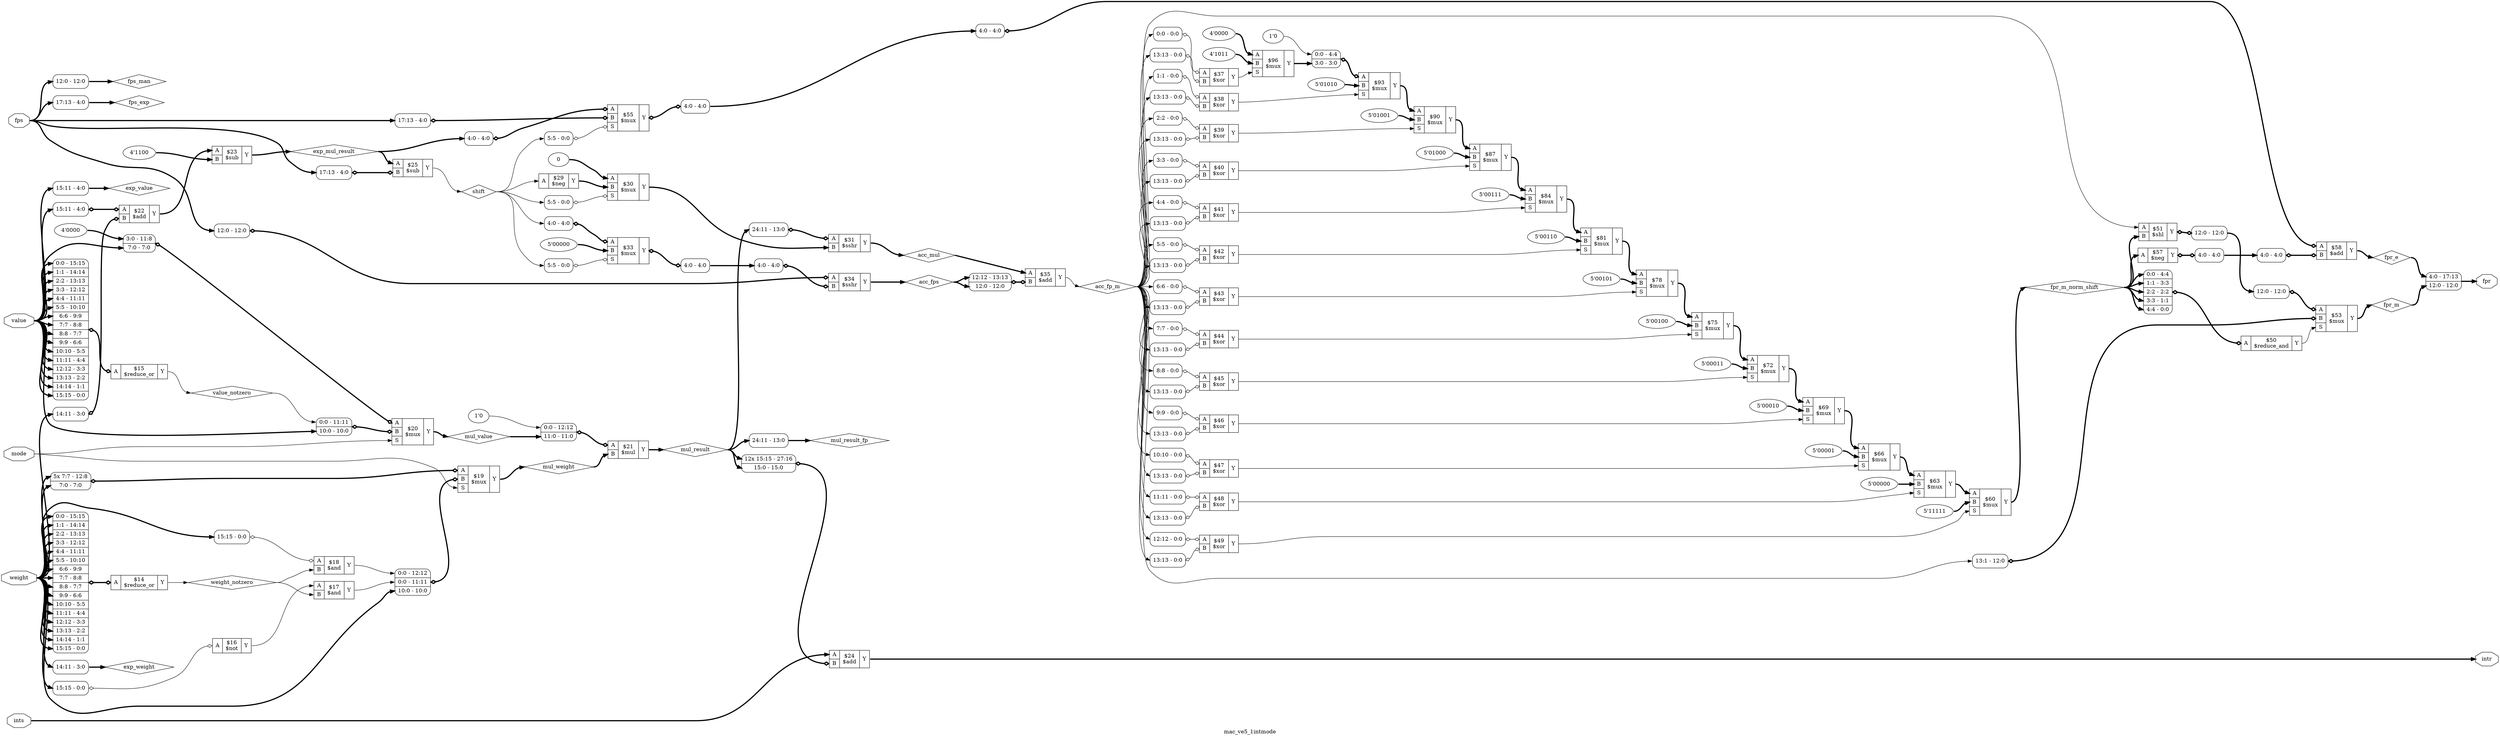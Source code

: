 digraph "mac_ve5_1intmode" {
label="mac_ve5_1intmode";
rankdir="LR";
remincross=true;
n38 [ shape=diamond, label="acc_fp_m", color="black", fontcolor="black" ];
n39 [ shape=diamond, label="acc_fps", color="black", fontcolor="black" ];
n40 [ shape=diamond, label="acc_mul", color="black", fontcolor="black" ];
n41 [ shape=diamond, label="exp_mul_result", color="black", fontcolor="black" ];
n42 [ shape=diamond, label="exp_value", color="black", fontcolor="black" ];
n43 [ shape=diamond, label="exp_weight", color="black", fontcolor="black" ];
n44 [ shape=octagon, label="fpr", color="black", fontcolor="black" ];
n45 [ shape=diamond, label="fpr_e", color="black", fontcolor="black" ];
n46 [ shape=diamond, label="fpr_m", color="black", fontcolor="black" ];
n47 [ shape=diamond, label="fpr_m_norm_shift", color="black", fontcolor="black" ];
n48 [ shape=octagon, label="fps", color="black", fontcolor="black" ];
n49 [ shape=diamond, label="fps_exp", color="black", fontcolor="black" ];
n50 [ shape=diamond, label="fps_man", color="black", fontcolor="black" ];
n51 [ shape=octagon, label="intr", color="black", fontcolor="black" ];
n52 [ shape=octagon, label="ints", color="black", fontcolor="black" ];
n53 [ shape=octagon, label="mode", color="black", fontcolor="black" ];
n54 [ shape=diamond, label="mul_result", color="black", fontcolor="black" ];
n55 [ shape=diamond, label="mul_result_fp", color="black", fontcolor="black" ];
n56 [ shape=diamond, label="mul_value", color="black", fontcolor="black" ];
n57 [ shape=diamond, label="mul_weight", color="black", fontcolor="black" ];
n58 [ shape=diamond, label="shift", color="black", fontcolor="black" ];
n59 [ shape=octagon, label="value", color="black", fontcolor="black" ];
n60 [ shape=diamond, label="value_notzero", color="black", fontcolor="black" ];
n61 [ shape=octagon, label="weight", color="black", fontcolor="black" ];
n62 [ shape=diamond, label="weight_notzero", color="black", fontcolor="black" ];
{ rank="source"; n48; n52; n53; n59; n61;}
{ rank="sink"; n44; n51;}
c66 [ shape=record, label="{{<p63> A|<p64> B}|$22\n$add|{<p65> Y}}" ];
x0 [ shape=record, style=rounded, label="<s0> 15:11 - 4:0 " ];
x0:e -> c66:p63:w [arrowhead=odiamond, arrowtail=odiamond, dir=both, color="black", style="setlinewidth(3)", label=""];
x1 [ shape=record, style=rounded, label="<s0> 14:11 - 3:0 " ];
x1:e -> c66:p64:w [arrowhead=odiamond, arrowtail=odiamond, dir=both, color="black", style="setlinewidth(3)", label=""];
c67 [ shape=record, label="{{<p63> A|<p64> B}|$24\n$add|{<p65> Y}}" ];
x2 [ shape=record, style=rounded, label="<s12> 12x 15:15 - 27:16 |<s0> 15:0 - 15:0 " ];
x2:e -> c67:p64:w [arrowhead=odiamond, arrowtail=odiamond, dir=both, color="black", style="setlinewidth(3)", label=""];
c68 [ shape=record, label="{{<p63> A|<p64> B}|$35\n$add|{<p65> Y}}" ];
x3 [ shape=record, style=rounded, label="<s1> 12:12 - 13:13 |<s0> 12:0 - 12:0 " ];
x3:e -> c68:p64:w [arrowhead=odiamond, arrowtail=odiamond, dir=both, color="black", style="setlinewidth(3)", label=""];
c69 [ shape=record, label="{{<p63> A|<p64> B}|$58\n$add|{<p65> Y}}" ];
x4 [ shape=record, style=rounded, label="<s0> 4:0 - 4:0 " ];
x4:e -> c69:p63:w [arrowhead=odiamond, arrowtail=odiamond, dir=both, color="black", style="setlinewidth(3)", label=""];
x5 [ shape=record, style=rounded, label="<s0> 4:0 - 4:0 " ];
x5:e -> c69:p64:w [arrowhead=odiamond, arrowtail=odiamond, dir=both, color="black", style="setlinewidth(3)", label=""];
c70 [ shape=record, label="{{<p63> A|<p64> B}|$17\n$and|{<p65> Y}}" ];
c71 [ shape=record, label="{{<p63> A|<p64> B}|$18\n$and|{<p65> Y}}" ];
x6 [ shape=record, style=rounded, label="<s0> 15:15 - 0:0 " ];
x6:e -> c71:p63:w [arrowhead=odiamond, arrowtail=odiamond, dir=both, color="black", label=""];
v8 [ label="1'0" ];
c72 [ shape=record, label="{{<p63> A|<p64> B}|$21\n$mul|{<p65> Y}}" ];
x7 [ shape=record, style=rounded, label="<s1> 0:0 - 12:12 |<s0> 11:0 - 11:0 " ];
x7:e -> c72:p63:w [arrowhead=odiamond, arrowtail=odiamond, dir=both, color="black", style="setlinewidth(3)", label=""];
c73 [ shape=record, label="{{<p63> A}|$29\n$neg|{<p65> Y}}" ];
c74 [ shape=record, label="{{<p63> A}|$57\n$neg|{<p65> Y}}" ];
x9 [ shape=record, style=rounded, label="<s0> 4:0 - 4:0 " ];
c74:p65:e -> x9:w [arrowhead=odiamond, arrowtail=odiamond, dir=both, color="black", style="setlinewidth(3)", label=""];
c75 [ shape=record, label="{{<p63> A}|$16\n$not|{<p65> Y}}" ];
x10 [ shape=record, style=rounded, label="<s0> 15:15 - 0:0 " ];
x10:e -> c75:p63:w [arrowhead=odiamond, arrowtail=odiamond, dir=both, color="black", label=""];
v11 [ label="5'11111" ];
c77 [ shape=record, label="{{<p63> A|<p64> B|<p76> S}|$60\n$mux|{<p65> Y}}" ];
v12 [ label="5'00000" ];
c78 [ shape=record, label="{{<p63> A|<p64> B|<p76> S}|$63\n$mux|{<p65> Y}}" ];
v13 [ label="5'00001" ];
c79 [ shape=record, label="{{<p63> A|<p64> B|<p76> S}|$66\n$mux|{<p65> Y}}" ];
v14 [ label="5'00010" ];
c80 [ shape=record, label="{{<p63> A|<p64> B|<p76> S}|$69\n$mux|{<p65> Y}}" ];
v15 [ label="5'00011" ];
c81 [ shape=record, label="{{<p63> A|<p64> B|<p76> S}|$72\n$mux|{<p65> Y}}" ];
v16 [ label="5'00100" ];
c82 [ shape=record, label="{{<p63> A|<p64> B|<p76> S}|$75\n$mux|{<p65> Y}}" ];
v17 [ label="5'00101" ];
c83 [ shape=record, label="{{<p63> A|<p64> B|<p76> S}|$78\n$mux|{<p65> Y}}" ];
v18 [ label="5'00110" ];
c84 [ shape=record, label="{{<p63> A|<p64> B|<p76> S}|$81\n$mux|{<p65> Y}}" ];
v19 [ label="5'00111" ];
c85 [ shape=record, label="{{<p63> A|<p64> B|<p76> S}|$84\n$mux|{<p65> Y}}" ];
v20 [ label="5'01000" ];
c86 [ shape=record, label="{{<p63> A|<p64> B|<p76> S}|$87\n$mux|{<p65> Y}}" ];
v21 [ label="5'01001" ];
c87 [ shape=record, label="{{<p63> A|<p64> B|<p76> S}|$90\n$mux|{<p65> Y}}" ];
v23 [ label="1'0" ];
v24 [ label="5'01010" ];
c88 [ shape=record, label="{{<p63> A|<p64> B|<p76> S}|$93\n$mux|{<p65> Y}}" ];
x22 [ shape=record, style=rounded, label="<s1> 0:0 - 4:4 |<s0> 3:0 - 3:0 " ];
x22:e -> c88:p63:w [arrowhead=odiamond, arrowtail=odiamond, dir=both, color="black", style="setlinewidth(3)", label=""];
v25 [ label="4'0000" ];
v26 [ label="4'1011" ];
c89 [ shape=record, label="{{<p63> A|<p64> B|<p76> S}|$96\n$mux|{<p65> Y}}" ];
c90 [ shape=record, label="{{<p63> A}|$50\n$reduce_and|{<p65> Y}}" ];
x27 [ shape=record, style=rounded, label="<s4> 0:0 - 4:4 |<s3> 1:1 - 3:3 |<s2> 2:2 - 2:2 |<s1> 3:3 - 1:1 |<s0> 4:4 - 0:0 " ];
x27:e -> c90:p63:w [arrowhead=odiamond, arrowtail=odiamond, dir=both, color="black", style="setlinewidth(3)", label=""];
c91 [ shape=record, label="{{<p63> A}|$14\n$reduce_or|{<p65> Y}}" ];
x28 [ shape=record, style=rounded, label="<s15> 0:0 - 15:15 |<s14> 1:1 - 14:14 |<s13> 2:2 - 13:13 |<s12> 3:3 - 12:12 |<s11> 4:4 - 11:11 |<s10> 5:5 - 10:10 |<s9> 6:6 - 9:9 |<s8> 7:7 - 8:8 |<s7> 8:8 - 7:7 |<s6> 9:9 - 6:6 |<s5> 10:10 - 5:5 |<s4> 11:11 - 4:4 |<s3> 12:12 - 3:3 |<s2> 13:13 - 2:2 |<s1> 14:14 - 1:1 |<s0> 15:15 - 0:0 " ];
x28:e -> c91:p63:w [arrowhead=odiamond, arrowtail=odiamond, dir=both, color="black", style="setlinewidth(3)", label=""];
c92 [ shape=record, label="{{<p63> A}|$15\n$reduce_or|{<p65> Y}}" ];
x29 [ shape=record, style=rounded, label="<s15> 0:0 - 15:15 |<s14> 1:1 - 14:14 |<s13> 2:2 - 13:13 |<s12> 3:3 - 12:12 |<s11> 4:4 - 11:11 |<s10> 5:5 - 10:10 |<s9> 6:6 - 9:9 |<s8> 7:7 - 8:8 |<s7> 8:8 - 7:7 |<s6> 9:9 - 6:6 |<s5> 10:10 - 5:5 |<s4> 11:11 - 4:4 |<s3> 12:12 - 3:3 |<s2> 13:13 - 2:2 |<s1> 14:14 - 1:1 |<s0> 15:15 - 0:0 " ];
x29:e -> c92:p63:w [arrowhead=odiamond, arrowtail=odiamond, dir=both, color="black", style="setlinewidth(3)", label=""];
c93 [ shape=record, label="{{<p63> A|<p64> B}|$51\n$shl|{<p65> Y}}" ];
x30 [ shape=record, style=rounded, label="<s0> 12:0 - 12:0 " ];
c93:p65:e -> x30:w [arrowhead=odiamond, arrowtail=odiamond, dir=both, color="black", style="setlinewidth(3)", label=""];
c94 [ shape=record, label="{{<p63> A|<p64> B}|$31\n$sshr|{<p65> Y}}" ];
x31 [ shape=record, style=rounded, label="<s0> 24:11 - 13:0 " ];
x31:e -> c94:p63:w [arrowhead=odiamond, arrowtail=odiamond, dir=both, color="black", style="setlinewidth(3)", label=""];
c95 [ shape=record, label="{{<p63> A|<p64> B}|$34\n$sshr|{<p65> Y}}" ];
x32 [ shape=record, style=rounded, label="<s0> 12:0 - 12:0 " ];
x32:e -> c95:p63:w [arrowhead=odiamond, arrowtail=odiamond, dir=both, color="black", style="setlinewidth(3)", label=""];
x33 [ shape=record, style=rounded, label="<s0> 4:0 - 4:0 " ];
x33:e -> c95:p64:w [arrowhead=odiamond, arrowtail=odiamond, dir=both, color="black", style="setlinewidth(3)", label=""];
v34 [ label="4'1100" ];
c96 [ shape=record, label="{{<p63> A|<p64> B}|$23\n$sub|{<p65> Y}}" ];
c97 [ shape=record, label="{{<p63> A|<p64> B}|$25\n$sub|{<p65> Y}}" ];
x35 [ shape=record, style=rounded, label="<s0> 17:13 - 4:0 " ];
x35:e -> c97:p64:w [arrowhead=odiamond, arrowtail=odiamond, dir=both, color="black", style="setlinewidth(3)", label=""];
c98 [ shape=record, label="{{<p63> A|<p64> B|<p76> S}|$19\n$mux|{<p65> Y}}" ];
x36 [ shape=record, style=rounded, label="<s5> 5x 7:7 - 12:8 |<s0> 7:0 - 7:0 " ];
x36:e -> c98:p63:w [arrowhead=odiamond, arrowtail=odiamond, dir=both, color="black", style="setlinewidth(3)", label=""];
x37 [ shape=record, style=rounded, label="<s2> 0:0 - 12:12 |<s1> 0:0 - 11:11 |<s0> 10:0 - 10:0 " ];
x37:e -> c98:p64:w [arrowhead=odiamond, arrowtail=odiamond, dir=both, color="black", style="setlinewidth(3)", label=""];
v39 [ label="4'0000" ];
c99 [ shape=record, label="{{<p63> A|<p64> B|<p76> S}|$20\n$mux|{<p65> Y}}" ];
x38 [ shape=record, style=rounded, label="<s1> 3:0 - 11:8 |<s0> 7:0 - 7:0 " ];
x38:e -> c99:p63:w [arrowhead=odiamond, arrowtail=odiamond, dir=both, color="black", style="setlinewidth(3)", label=""];
x40 [ shape=record, style=rounded, label="<s1> 0:0 - 11:11 |<s0> 10:0 - 10:0 " ];
x40:e -> c99:p64:w [arrowhead=odiamond, arrowtail=odiamond, dir=both, color="black", style="setlinewidth(3)", label=""];
v41 [ label="0" ];
c100 [ shape=record, label="{{<p63> A|<p64> B|<p76> S}|$30\n$mux|{<p65> Y}}" ];
x42 [ shape=record, style=rounded, label="<s0> 5:5 - 0:0 " ];
x42:e -> c100:p76:w [arrowhead=odiamond, arrowtail=odiamond, dir=both, color="black", label=""];
v44 [ label="5'00000" ];
c101 [ shape=record, label="{{<p63> A|<p64> B|<p76> S}|$33\n$mux|{<p65> Y}}" ];
x43 [ shape=record, style=rounded, label="<s0> 4:0 - 4:0 " ];
x43:e -> c101:p63:w [arrowhead=odiamond, arrowtail=odiamond, dir=both, color="black", style="setlinewidth(3)", label=""];
x45 [ shape=record, style=rounded, label="<s0> 5:5 - 0:0 " ];
x45:e -> c101:p76:w [arrowhead=odiamond, arrowtail=odiamond, dir=both, color="black", label=""];
x46 [ shape=record, style=rounded, label="<s0> 4:0 - 4:0 " ];
c101:p65:e -> x46:w [arrowhead=odiamond, arrowtail=odiamond, dir=both, color="black", style="setlinewidth(3)", label=""];
c102 [ shape=record, label="{{<p63> A|<p64> B|<p76> S}|$53\n$mux|{<p65> Y}}" ];
x47 [ shape=record, style=rounded, label="<s0> 12:0 - 12:0 " ];
x47:e -> c102:p63:w [arrowhead=odiamond, arrowtail=odiamond, dir=both, color="black", style="setlinewidth(3)", label=""];
x48 [ shape=record, style=rounded, label="<s0> 13:1 - 12:0 " ];
x48:e -> c102:p64:w [arrowhead=odiamond, arrowtail=odiamond, dir=both, color="black", style="setlinewidth(3)", label=""];
c103 [ shape=record, label="{{<p63> A|<p64> B|<p76> S}|$55\n$mux|{<p65> Y}}" ];
x49 [ shape=record, style=rounded, label="<s0> 4:0 - 4:0 " ];
x49:e -> c103:p63:w [arrowhead=odiamond, arrowtail=odiamond, dir=both, color="black", style="setlinewidth(3)", label=""];
x50 [ shape=record, style=rounded, label="<s0> 17:13 - 4:0 " ];
x50:e -> c103:p64:w [arrowhead=odiamond, arrowtail=odiamond, dir=both, color="black", style="setlinewidth(3)", label=""];
x51 [ shape=record, style=rounded, label="<s0> 5:5 - 0:0 " ];
x51:e -> c103:p76:w [arrowhead=odiamond, arrowtail=odiamond, dir=both, color="black", label=""];
x52 [ shape=record, style=rounded, label="<s0> 4:0 - 4:0 " ];
c103:p65:e -> x52:w [arrowhead=odiamond, arrowtail=odiamond, dir=both, color="black", style="setlinewidth(3)", label=""];
c104 [ shape=record, label="{{<p63> A|<p64> B}|$37\n$xor|{<p65> Y}}" ];
x53 [ shape=record, style=rounded, label="<s0> 0:0 - 0:0 " ];
x53:e -> c104:p63:w [arrowhead=odiamond, arrowtail=odiamond, dir=both, color="black", label=""];
x54 [ shape=record, style=rounded, label="<s0> 13:13 - 0:0 " ];
x54:e -> c104:p64:w [arrowhead=odiamond, arrowtail=odiamond, dir=both, color="black", label=""];
c105 [ shape=record, label="{{<p63> A|<p64> B}|$38\n$xor|{<p65> Y}}" ];
x55 [ shape=record, style=rounded, label="<s0> 1:1 - 0:0 " ];
x55:e -> c105:p63:w [arrowhead=odiamond, arrowtail=odiamond, dir=both, color="black", label=""];
x56 [ shape=record, style=rounded, label="<s0> 13:13 - 0:0 " ];
x56:e -> c105:p64:w [arrowhead=odiamond, arrowtail=odiamond, dir=both, color="black", label=""];
c106 [ shape=record, label="{{<p63> A|<p64> B}|$39\n$xor|{<p65> Y}}" ];
x57 [ shape=record, style=rounded, label="<s0> 2:2 - 0:0 " ];
x57:e -> c106:p63:w [arrowhead=odiamond, arrowtail=odiamond, dir=both, color="black", label=""];
x58 [ shape=record, style=rounded, label="<s0> 13:13 - 0:0 " ];
x58:e -> c106:p64:w [arrowhead=odiamond, arrowtail=odiamond, dir=both, color="black", label=""];
c107 [ shape=record, label="{{<p63> A|<p64> B}|$40\n$xor|{<p65> Y}}" ];
x59 [ shape=record, style=rounded, label="<s0> 3:3 - 0:0 " ];
x59:e -> c107:p63:w [arrowhead=odiamond, arrowtail=odiamond, dir=both, color="black", label=""];
x60 [ shape=record, style=rounded, label="<s0> 13:13 - 0:0 " ];
x60:e -> c107:p64:w [arrowhead=odiamond, arrowtail=odiamond, dir=both, color="black", label=""];
c108 [ shape=record, label="{{<p63> A|<p64> B}|$41\n$xor|{<p65> Y}}" ];
x61 [ shape=record, style=rounded, label="<s0> 4:4 - 0:0 " ];
x61:e -> c108:p63:w [arrowhead=odiamond, arrowtail=odiamond, dir=both, color="black", label=""];
x62 [ shape=record, style=rounded, label="<s0> 13:13 - 0:0 " ];
x62:e -> c108:p64:w [arrowhead=odiamond, arrowtail=odiamond, dir=both, color="black", label=""];
c109 [ shape=record, label="{{<p63> A|<p64> B}|$42\n$xor|{<p65> Y}}" ];
x63 [ shape=record, style=rounded, label="<s0> 5:5 - 0:0 " ];
x63:e -> c109:p63:w [arrowhead=odiamond, arrowtail=odiamond, dir=both, color="black", label=""];
x64 [ shape=record, style=rounded, label="<s0> 13:13 - 0:0 " ];
x64:e -> c109:p64:w [arrowhead=odiamond, arrowtail=odiamond, dir=both, color="black", label=""];
c110 [ shape=record, label="{{<p63> A|<p64> B}|$43\n$xor|{<p65> Y}}" ];
x65 [ shape=record, style=rounded, label="<s0> 6:6 - 0:0 " ];
x65:e -> c110:p63:w [arrowhead=odiamond, arrowtail=odiamond, dir=both, color="black", label=""];
x66 [ shape=record, style=rounded, label="<s0> 13:13 - 0:0 " ];
x66:e -> c110:p64:w [arrowhead=odiamond, arrowtail=odiamond, dir=both, color="black", label=""];
c111 [ shape=record, label="{{<p63> A|<p64> B}|$44\n$xor|{<p65> Y}}" ];
x67 [ shape=record, style=rounded, label="<s0> 7:7 - 0:0 " ];
x67:e -> c111:p63:w [arrowhead=odiamond, arrowtail=odiamond, dir=both, color="black", label=""];
x68 [ shape=record, style=rounded, label="<s0> 13:13 - 0:0 " ];
x68:e -> c111:p64:w [arrowhead=odiamond, arrowtail=odiamond, dir=both, color="black", label=""];
c112 [ shape=record, label="{{<p63> A|<p64> B}|$45\n$xor|{<p65> Y}}" ];
x69 [ shape=record, style=rounded, label="<s0> 8:8 - 0:0 " ];
x69:e -> c112:p63:w [arrowhead=odiamond, arrowtail=odiamond, dir=both, color="black", label=""];
x70 [ shape=record, style=rounded, label="<s0> 13:13 - 0:0 " ];
x70:e -> c112:p64:w [arrowhead=odiamond, arrowtail=odiamond, dir=both, color="black", label=""];
c113 [ shape=record, label="{{<p63> A|<p64> B}|$46\n$xor|{<p65> Y}}" ];
x71 [ shape=record, style=rounded, label="<s0> 9:9 - 0:0 " ];
x71:e -> c113:p63:w [arrowhead=odiamond, arrowtail=odiamond, dir=both, color="black", label=""];
x72 [ shape=record, style=rounded, label="<s0> 13:13 - 0:0 " ];
x72:e -> c113:p64:w [arrowhead=odiamond, arrowtail=odiamond, dir=both, color="black", label=""];
c114 [ shape=record, label="{{<p63> A|<p64> B}|$47\n$xor|{<p65> Y}}" ];
x73 [ shape=record, style=rounded, label="<s0> 10:10 - 0:0 " ];
x73:e -> c114:p63:w [arrowhead=odiamond, arrowtail=odiamond, dir=both, color="black", label=""];
x74 [ shape=record, style=rounded, label="<s0> 13:13 - 0:0 " ];
x74:e -> c114:p64:w [arrowhead=odiamond, arrowtail=odiamond, dir=both, color="black", label=""];
c115 [ shape=record, label="{{<p63> A|<p64> B}|$48\n$xor|{<p65> Y}}" ];
x75 [ shape=record, style=rounded, label="<s0> 11:11 - 0:0 " ];
x75:e -> c115:p63:w [arrowhead=odiamond, arrowtail=odiamond, dir=both, color="black", label=""];
x76 [ shape=record, style=rounded, label="<s0> 13:13 - 0:0 " ];
x76:e -> c115:p64:w [arrowhead=odiamond, arrowtail=odiamond, dir=both, color="black", label=""];
c116 [ shape=record, label="{{<p63> A|<p64> B}|$49\n$xor|{<p65> Y}}" ];
x77 [ shape=record, style=rounded, label="<s0> 12:12 - 0:0 " ];
x77:e -> c116:p63:w [arrowhead=odiamond, arrowtail=odiamond, dir=both, color="black", label=""];
x78 [ shape=record, style=rounded, label="<s0> 13:13 - 0:0 " ];
x78:e -> c116:p64:w [arrowhead=odiamond, arrowtail=odiamond, dir=both, color="black", label=""];
x79 [ shape=record, style=rounded, label="<s0> 15:11 - 4:0 " ];
x80 [ shape=record, style=rounded, label="<s0> 14:11 - 3:0 " ];
x81 [ shape=record, style=rounded, label="<s1> 4:0 - 17:13 |<s0> 12:0 - 12:0 " ];
x82 [ shape=record, style=rounded, label="<s0> 17:13 - 4:0 " ];
x83 [ shape=record, style=rounded, label="<s0> 12:0 - 12:0 " ];
x84 [ shape=record, style=rounded, label="<s0> 24:11 - 13:0 " ];
c84:p65:e -> c83:p63:w [color="black", style="setlinewidth(3)", label=""];
c83:p65:e -> c82:p63:w [color="black", style="setlinewidth(3)", label=""];
c82:p65:e -> c81:p63:w [color="black", style="setlinewidth(3)", label=""];
c81:p65:e -> c80:p63:w [color="black", style="setlinewidth(3)", label=""];
c66:p65:e -> c96:p63:w [color="black", style="setlinewidth(3)", label=""];
c70:p65:e -> x37:s1:w [color="black", label=""];
c71:p65:e -> x37:s2:w [color="black", label=""];
x30:s0:e -> x47:s0:w [color="black", style="setlinewidth(3)", label=""];
x46:s0:e -> x33:s0:w [color="black", style="setlinewidth(3)", label=""];
x52:s0:e -> x4:s0:w [color="black", style="setlinewidth(3)", label=""];
c80:p65:e -> c79:p63:w [color="black", style="setlinewidth(3)", label=""];
x9:s0:e -> x5:s0:w [color="black", style="setlinewidth(3)", label=""];
c73:p65:e -> c100:p64:w [color="black", style="setlinewidth(3)", label=""];
c75:p65:e -> c70:p63:w [color="black", label=""];
c116:p65:e -> c77:p76:w [color="black", label=""];
c115:p65:e -> c78:p76:w [color="black", label=""];
c114:p65:e -> c79:p76:w [color="black", label=""];
c113:p65:e -> c80:p76:w [color="black", label=""];
c112:p65:e -> c81:p76:w [color="black", label=""];
c111:p65:e -> c82:p76:w [color="black", label=""];
c110:p65:e -> c83:p76:w [color="black", label=""];
c79:p65:e -> c78:p63:w [color="black", style="setlinewidth(3)", label=""];
c109:p65:e -> c84:p76:w [color="black", label=""];
c108:p65:e -> c85:p76:w [color="black", label=""];
c107:p65:e -> c86:p76:w [color="black", label=""];
c106:p65:e -> c87:p76:w [color="black", label=""];
c105:p65:e -> c88:p76:w [color="black", label=""];
c104:p65:e -> c89:p76:w [color="black", label=""];
c90:p65:e -> c102:p76:w [color="black", label=""];
c100:p65:e -> c94:p64:w [color="black", style="setlinewidth(3)", label=""];
c68:p65:e -> n38:w [color="black", label=""];
n38:e -> c93:p63:w [color="black", label=""];
n38:e -> x48:s0:w [color="black", label=""];
n38:e -> x53:s0:w [color="black", label=""];
n38:e -> x54:s0:w [color="black", label=""];
n38:e -> x55:s0:w [color="black", label=""];
n38:e -> x56:s0:w [color="black", label=""];
n38:e -> x57:s0:w [color="black", label=""];
n38:e -> x58:s0:w [color="black", label=""];
n38:e -> x59:s0:w [color="black", label=""];
n38:e -> x60:s0:w [color="black", label=""];
n38:e -> x61:s0:w [color="black", label=""];
n38:e -> x62:s0:w [color="black", label=""];
n38:e -> x63:s0:w [color="black", label=""];
n38:e -> x64:s0:w [color="black", label=""];
n38:e -> x65:s0:w [color="black", label=""];
n38:e -> x66:s0:w [color="black", label=""];
n38:e -> x67:s0:w [color="black", label=""];
n38:e -> x68:s0:w [color="black", label=""];
n38:e -> x69:s0:w [color="black", label=""];
n38:e -> x70:s0:w [color="black", label=""];
n38:e -> x71:s0:w [color="black", label=""];
n38:e -> x72:s0:w [color="black", label=""];
n38:e -> x73:s0:w [color="black", label=""];
n38:e -> x74:s0:w [color="black", label=""];
n38:e -> x75:s0:w [color="black", label=""];
n38:e -> x76:s0:w [color="black", label=""];
n38:e -> x77:s0:w [color="black", label=""];
n38:e -> x78:s0:w [color="black", label=""];
c95:p65:e -> n39:w [color="black", style="setlinewidth(3)", label=""];
n39:e -> x3:s0:w [color="black", style="setlinewidth(3)", label=""];
n39:e -> x3:s1:w [color="black", style="setlinewidth(3)", label=""];
c78:p65:e -> c77:p63:w [color="black", style="setlinewidth(3)", label=""];
c94:p65:e -> n40:w [color="black", style="setlinewidth(3)", label=""];
n40:e -> c68:p63:w [color="black", style="setlinewidth(3)", label=""];
c96:p65:e -> n41:w [color="black", style="setlinewidth(3)", label=""];
n41:e -> c97:p63:w [color="black", style="setlinewidth(3)", label=""];
n41:e -> x49:s0:w [color="black", style="setlinewidth(3)", label=""];
x79:e -> n42:w [color="black", style="setlinewidth(3)", label=""];
x80:e -> n43:w [color="black", style="setlinewidth(3)", label=""];
x81:e -> n44:w [color="black", style="setlinewidth(3)", label=""];
c69:p65:e -> n45:w [color="black", style="setlinewidth(3)", label=""];
n45:e -> x81:s1:w [color="black", style="setlinewidth(3)", label=""];
c102:p65:e -> n46:w [color="black", style="setlinewidth(3)", label=""];
n46:e -> x81:s0:w [color="black", style="setlinewidth(3)", label=""];
c77:p65:e -> n47:w [color="black", style="setlinewidth(3)", label=""];
n47:e -> c74:p63:w [color="black", style="setlinewidth(3)", label=""];
n47:e -> c93:p64:w [color="black", style="setlinewidth(3)", label=""];
n47:e -> x27:s0:w [color="black", style="setlinewidth(3)", label=""];
n47:e -> x27:s1:w [color="black", style="setlinewidth(3)", label=""];
n47:e -> x27:s2:w [color="black", style="setlinewidth(3)", label=""];
n47:e -> x27:s3:w [color="black", style="setlinewidth(3)", label=""];
n47:e -> x27:s4:w [color="black", style="setlinewidth(3)", label=""];
n48:e -> x32:s0:w [color="black", style="setlinewidth(3)", label=""];
n48:e -> x35:s0:w [color="black", style="setlinewidth(3)", label=""];
n48:e -> x50:s0:w [color="black", style="setlinewidth(3)", label=""];
n48:e -> x82:s0:w [color="black", style="setlinewidth(3)", label=""];
n48:e -> x83:s0:w [color="black", style="setlinewidth(3)", label=""];
x82:e -> n49:w [color="black", style="setlinewidth(3)", label=""];
c89:p65:e -> x22:s0:w [color="black", style="setlinewidth(3)", label=""];
x83:e -> n50:w [color="black", style="setlinewidth(3)", label=""];
c67:p65:e -> n51:w [color="black", style="setlinewidth(3)", label=""];
n52:e -> c67:p63:w [color="black", style="setlinewidth(3)", label=""];
n53:e -> c98:p76:w [color="black", label=""];
n53:e -> c99:p76:w [color="black", label=""];
c72:p65:e -> n54:w [color="black", style="setlinewidth(3)", label=""];
n54:e -> x2:s0:w [color="black", style="setlinewidth(3)", label=""];
n54:e -> x2:s12:w [color="black", style="setlinewidth(3)", label=""];
n54:e -> x31:s0:w [color="black", style="setlinewidth(3)", label=""];
n54:e -> x84:s0:w [color="black", style="setlinewidth(3)", label=""];
x84:e -> n55:w [color="black", style="setlinewidth(3)", label=""];
c99:p65:e -> n56:w [color="black", style="setlinewidth(3)", label=""];
n56:e -> x7:s0:w [color="black", style="setlinewidth(3)", label=""];
c98:p65:e -> n57:w [color="black", style="setlinewidth(3)", label=""];
n57:e -> c72:p64:w [color="black", style="setlinewidth(3)", label=""];
c97:p65:e -> n58:w [color="black", label=""];
n58:e -> c73:p63:w [color="black", label=""];
n58:e -> x42:s0:w [color="black", label=""];
n58:e -> x43:s0:w [color="black", label=""];
n58:e -> x45:s0:w [color="black", label=""];
n58:e -> x51:s0:w [color="black", label=""];
n59:e -> x0:s0:w [color="black", style="setlinewidth(3)", label=""];
n59:e -> x29:s0:w [color="black", style="setlinewidth(3)", label=""];
n59:e -> x29:s1:w [color="black", style="setlinewidth(3)", label=""];
n59:e -> x29:s10:w [color="black", style="setlinewidth(3)", label=""];
n59:e -> x29:s11:w [color="black", style="setlinewidth(3)", label=""];
n59:e -> x29:s12:w [color="black", style="setlinewidth(3)", label=""];
n59:e -> x29:s13:w [color="black", style="setlinewidth(3)", label=""];
n59:e -> x29:s14:w [color="black", style="setlinewidth(3)", label=""];
n59:e -> x29:s15:w [color="black", style="setlinewidth(3)", label=""];
n59:e -> x29:s2:w [color="black", style="setlinewidth(3)", label=""];
n59:e -> x29:s3:w [color="black", style="setlinewidth(3)", label=""];
n59:e -> x29:s4:w [color="black", style="setlinewidth(3)", label=""];
n59:e -> x29:s5:w [color="black", style="setlinewidth(3)", label=""];
n59:e -> x29:s6:w [color="black", style="setlinewidth(3)", label=""];
n59:e -> x29:s7:w [color="black", style="setlinewidth(3)", label=""];
n59:e -> x29:s8:w [color="black", style="setlinewidth(3)", label=""];
n59:e -> x29:s9:w [color="black", style="setlinewidth(3)", label=""];
n59:e -> x38:s0:w [color="black", style="setlinewidth(3)", label=""];
n59:e -> x40:s0:w [color="black", style="setlinewidth(3)", label=""];
n59:e -> x79:s0:w [color="black", style="setlinewidth(3)", label=""];
c88:p65:e -> c87:p63:w [color="black", style="setlinewidth(3)", label=""];
c92:p65:e -> n60:w [color="black", label=""];
n60:e -> x40:s1:w [color="black", label=""];
n61:e -> x10:s0:w [color="black", style="setlinewidth(3)", label=""];
n61:e -> x1:s0:w [color="black", style="setlinewidth(3)", label=""];
n61:e -> x28:s0:w [color="black", style="setlinewidth(3)", label=""];
n61:e -> x28:s1:w [color="black", style="setlinewidth(3)", label=""];
n61:e -> x28:s10:w [color="black", style="setlinewidth(3)", label=""];
n61:e -> x28:s11:w [color="black", style="setlinewidth(3)", label=""];
n61:e -> x28:s12:w [color="black", style="setlinewidth(3)", label=""];
n61:e -> x28:s13:w [color="black", style="setlinewidth(3)", label=""];
n61:e -> x28:s14:w [color="black", style="setlinewidth(3)", label=""];
n61:e -> x28:s15:w [color="black", style="setlinewidth(3)", label=""];
n61:e -> x28:s2:w [color="black", style="setlinewidth(3)", label=""];
n61:e -> x28:s3:w [color="black", style="setlinewidth(3)", label=""];
n61:e -> x28:s4:w [color="black", style="setlinewidth(3)", label=""];
n61:e -> x28:s5:w [color="black", style="setlinewidth(3)", label=""];
n61:e -> x28:s6:w [color="black", style="setlinewidth(3)", label=""];
n61:e -> x28:s7:w [color="black", style="setlinewidth(3)", label=""];
n61:e -> x28:s8:w [color="black", style="setlinewidth(3)", label=""];
n61:e -> x28:s9:w [color="black", style="setlinewidth(3)", label=""];
n61:e -> x36:s0:w [color="black", style="setlinewidth(3)", label=""];
n61:e -> x36:s5:w [color="black", style="setlinewidth(3)", label=""];
n61:e -> x37:s0:w [color="black", style="setlinewidth(3)", label=""];
n61:e -> x6:s0:w [color="black", style="setlinewidth(3)", label=""];
n61:e -> x80:s0:w [color="black", style="setlinewidth(3)", label=""];
c91:p65:e -> n62:w [color="black", label=""];
n62:e -> c70:p64:w [color="black", label=""];
n62:e -> c71:p64:w [color="black", label=""];
c87:p65:e -> c86:p63:w [color="black", style="setlinewidth(3)", label=""];
c86:p65:e -> c85:p63:w [color="black", style="setlinewidth(3)", label=""];
c85:p65:e -> c84:p63:w [color="black", style="setlinewidth(3)", label=""];
v11:e -> c77:p64:w [color="black", style="setlinewidth(3)", label=""];
v12:e -> c78:p64:w [color="black", style="setlinewidth(3)", label=""];
v13:e -> c79:p64:w [color="black", style="setlinewidth(3)", label=""];
v14:e -> c80:p64:w [color="black", style="setlinewidth(3)", label=""];
v15:e -> c81:p64:w [color="black", style="setlinewidth(3)", label=""];
v16:e -> c82:p64:w [color="black", style="setlinewidth(3)", label=""];
v17:e -> c83:p64:w [color="black", style="setlinewidth(3)", label=""];
v18:e -> c84:p64:w [color="black", style="setlinewidth(3)", label=""];
v19:e -> c85:p64:w [color="black", style="setlinewidth(3)", label=""];
v20:e -> c86:p64:w [color="black", style="setlinewidth(3)", label=""];
v21:e -> c87:p64:w [color="black", style="setlinewidth(3)", label=""];
v23:e -> x22:s1:w [color="black", label=""];
v24:e -> c88:p64:w [color="black", style="setlinewidth(3)", label=""];
v25:e -> c89:p63:w [color="black", style="setlinewidth(3)", label=""];
v26:e -> c89:p64:w [color="black", style="setlinewidth(3)", label=""];
v34:e -> c96:p64:w [color="black", style="setlinewidth(3)", label=""];
v39:e -> x38:s1:w [color="black", style="setlinewidth(3)", label=""];
v41:e -> c100:p63:w [color="black", style="setlinewidth(3)", label=""];
v44:e -> c101:p64:w [color="black", style="setlinewidth(3)", label=""];
v8:e -> x7:s1:w [color="black", label=""];
}
